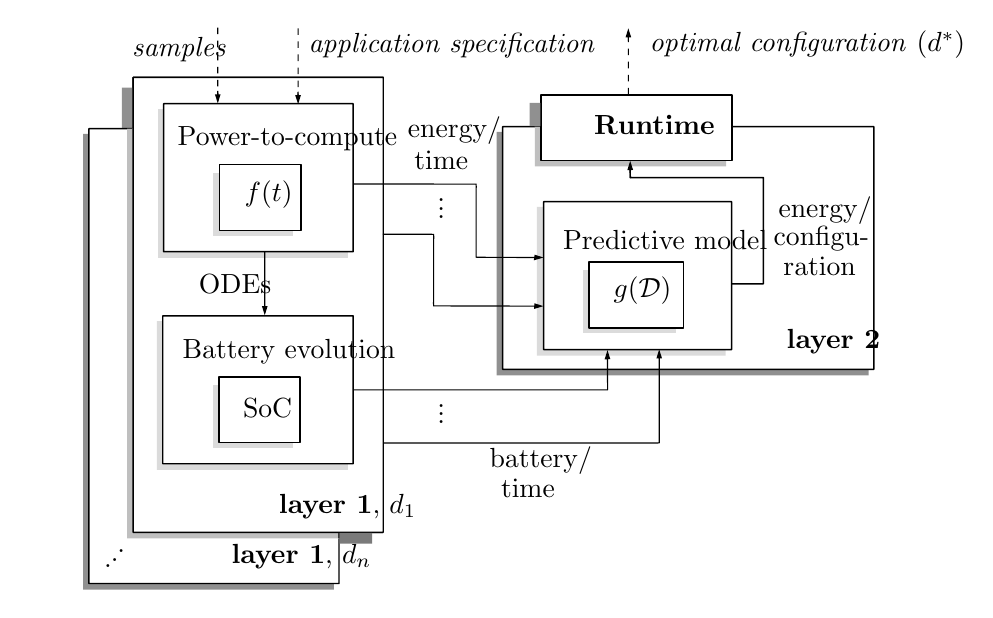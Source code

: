 \definecolor{cFFFFFF}{RGB}{255,255,255}
\definecolor{c909090}{RGB}{144,144,144}
\definecolor{cBFBFBF}{RGB}{191,191,191}
\definecolor{cDBDBDB}{RGB}{219,219,219}
\definecolor{c363636}{RGB}{54,54,54}
\definecolor{c7A7A7A}{RGB}{122,122,122}
\begin{tikzpicture}[y=0.59pt, x=0.59pt, yscale=-1.0, xscale=1.0, inner sep=0pt, outer sep=0pt]
\path[draw=black,line join=round,line width=0.512pt] (30.669,30.777) --
  (183.856,30.777) -- (183.852,309.387) -- (30.665,309.387) --
  (30.669,30.777) -- cycle;
\path[draw=cFFFFFF,fill=cFFFFFF,line join=round,line width=0.160pt]
  (30.764,30.804) -- (183.951,30.804) -- (183.952,309.388) --
  (30.765,309.388) -- (30.764,30.804) -- cycle;
  \path[fill=c909090,line join=round,line width=0.160pt] (0.0,65.359) --
    (153.576,65.36) -- (153.579,344.527) -- (0.003,344.527) --
    (0.0,65.359) -- cycle;
  \path[draw=cFFFFFF,fill=cFFFFFF,line join=round,line width=0.160pt]
    (3.695,62.173) -- (156.882,62.173) -- (156.883,340.757) --
    (3.696,340.757) -- (3.695,62.173) -- cycle;
\path[fill=c909090,line join=round] (23.782,36.985) -- (27.055,36.985) --
  (27.055,36.981) -- (30.389,36.981) -- (30.389,62.085) --
  (27.115,62.085) -- (27.115,62.089) -- (23.782,62.089) --
  (23.782,36.985) -- cycle;
\path[draw=black,line join=round,line width=0.512pt] (3.6,62.145) --
  (156.787,62.145) -- (156.783,340.756) -- (3.596,340.756) --
  (3.6,62.145) -- cycle;
\path[cm={{1.0,0.0,0.0,1.0,(91.0,332.0)}}] (0.0,0.0) node[above right] ()
  {\textbf{layer 1}, $d_n$};
  \path[fill=c909090,line join=round,line width=0.160pt] (253.346,64.17) --
    (481.165,64.175) -- (481.168,213.34) -- (253.348,213.335) --
    (253.346,64.17) -- cycle;
  \path[draw=cFFFFFF,fill=cFFFFFF,line join=round,line width=0.160pt]
    (257.041,60.984) -- (484.47,60.987) -- (484.471,209.571) --
    (257.042,209.568) -- (257.041,60.984) -- cycle;
\path[draw=black,line join=round,line width=0.512pt] (256.946,60.956) --
  (484.375,60.959) -- (484.371,209.57) -- (256.942,209.568) --
  (256.946,60.956) -- cycle;
\path[cm={{1.0,0.0,0.0,1.0,(431.0,200.0)}}] (0.0,0.0) node[above right] ()
  {\textbf{layer 2}};
  \path[fill=cBFBFBF,line join=round,line width=0.160pt] (27.069,62.191) --
    (156.834,62.192) -- (156.837,313.159) -- (27.072,313.158) --
    (27.069,62.191) -- cycle;
  \path[draw=cFFFFFF,fill=cFFFFFF,line join=round,line width=0.160pt]
    (30.764,30.804) -- (183.951,30.804) -- (183.952,309.388) --
    (30.765,309.388) -- (30.764,30.804) -- cycle;
\path[draw=black,fill=cFFFFFF,line join=round,line width=0.512pt]
  (30.669,30.777) -- (183.856,30.777) -- (183.852,309.387) --
  (30.665,309.387) -- (30.669,30.777) -- cycle;
  \path[fill=cDBDBDB,line join=round,line width=0.160pt,rounded corners=0.0cm]
    (45.74,50.097) rectangle (162.263,141.255);
  \path[draw=cFFFFFF,fill=cFFFFFF,line join=round,line width=0.160pt,rounded
    corners=0.0cm] (49.436,46.912) rectangle (165.57,137.488);
\path[cm={{1.0,0.0,0.0,1.0,(120.0,301.0)}}] (0.0,0.0) node[above right] ()
  {\textbf{layer 1}, $d_1$};
\path[cm={{1.0,0.0,0.0,1.0,(58.0,76.0)}}] (0.0,0.0) node[above right] ()
  {Power-to-compute};
\path[fill=cFFFFFF,line join=round,line width=0.160pt] (97.804,267.188) ..
  controls (99.335,267.188) and (100.577,268.429) .. (100.577,269.961) ..
  controls (100.577,271.492) and (99.335,272.734) .. (97.804,272.734) ..
  controls (96.272,272.734) and (95.031,271.492) .. (95.031,269.961) ..
  controls (95.031,268.429) and (96.272,267.188) .. (97.804,267.188) --
  cycle;
\path[draw=black,line join=round,line width=0.512pt] (49.337,46.884) --
  (165.471,46.884) -- (165.469,137.488) -- (49.336,137.488) --
  (49.337,46.884) -- cycle;
\path[fill=cDBDBDB,line join=round,line width=0.160pt,rounded corners=0.0cm]
  (79.88,89.035) rectangle (128.865,128.05);
\path[draw=black,fill=cFFFFFF,line join=round,line width=0.512pt,rounded
  corners=0.0cm] (83.656,84.25) rectangle (133.443,124.573);
\path[cm={{1.0,0.0,0.0,1.0,(99.0,111.0)}}] (0.0,0.0) node[above right] ()
  {$f(t)$};
  \path[fill=cDBDBDB,line join=round,line width=0.160pt] (278.037,110.081) --
    (393.591,110.082) -- (393.591,201.239) -- (278.037,201.239) --
    (278.037,110.081) -- cycle;
  \path[draw=cFFFFFF,fill=cFFFFFF,line join=round,line width=0.160pt]
    (282.24,106.897) -- (397.352,106.895) -- (397.352,197.472) --
    (282.24,197.472) -- (282.24,106.897) -- cycle;
\path[cm={{1.0,0.0,0.0,1.0,(294.0,136.0)}}] (0.0,0.0) node[above right] ()
  {Predictive model};
\path[draw=black,line join=round,line width=0.512pt] (282.128,106.869) --
  (397.24,106.867) -- (397.24,197.472) -- (282.128,197.472) --
  (282.128,106.869) -- cycle;
\path[fill=cDBDBDB,line join=round,line width=0.160pt,rounded corners=0.0cm]
  (306.143,148.601) rectangle (363.142,187.616);
\path[draw=black,fill=cFFFFFF,line join=round,line width=0.512pt,rounded
  corners=0.0cm] (309.919,143.816) rectangle (367.938,184.139);
\path[cm={{1.0,0.0,0.0,1.0,(325.0,170.0)}}] (0.0,0.0) node[above right] ()
  {$g(\mathcal{D})$};
\path[fill=black,line join=round,line width=0.160pt] (276.296,141.425) ..
  controls (265.434,141.385) and (254.572,141.344) .. (243.709,141.304) ..
  controls (242.634,141.3) and (241.505,141.525) .. (240.484,141.19) ..
  controls (240.333,140.842) and (240.382,140.436) .. (240.382,140.057) ..
  controls (240.382,139.31) and (240.382,138.563) .. (240.382,137.815) ..
  controls (240.385,124.029) and (240.388,110.242) .. (240.391,96.456) ..
  controls (239.272,96.456) and (238.153,96.455) .. (237.034,96.455) ..
  controls (213.237,96.452) and (189.441,96.449) .. (165.644,96.446) --
  (165.644,95.751) .. controls (189.665,95.754) and (213.686,95.757) ..
  (237.707,95.76) .. controls (238.461,95.76) and (239.216,95.76) ..
  (239.97,95.76) .. controls (240.222,95.76) and (240.475,95.736) ..
  (240.725,95.76) .. controls (240.82,95.77) and (240.903,95.828) ..
  (240.992,95.862) .. controls (241.324,96.978) and (241.095,98.185) ..
  (241.095,99.348) .. controls (241.092,113.098) and (241.088,126.848) ..
  (241.085,140.599) .. controls (252.855,140.642) and (264.625,140.686) ..
  (276.395,140.73) -- (276.592,139.34) -- (281.977,141.098) --
  (276.099,142.815) -- (276.296,141.425) -- cycle;
  \path[fill=cDBDBDB,line join=round,line width=0.160pt] (45.227,180.001) --
    (162.25,180.002) -- (162.25,271.16) -- (45.227,271.158) --
    (45.227,180.001) -- cycle;
  \path[draw=cFFFFFF,fill=cFFFFFF,line join=round,line width=0.160pt]
    (48.922,176.816) -- (176.557,176.816) -- (176.557,267.392) --
    (48.922,267.391) -- (48.922,176.816) -- cycle;
\path[cm={{1.0,0.0,0.0,1.0,(61.0,206.0)}}] (0.0,0.0) node[above right] ()
  {Battery evolution};
\path[draw=black,line join=round,line width=0.512pt] (48.824,176.788) --
  (165.459,176.789) -- (165.457,267.393) -- (48.822,267.392) --
  (48.824,176.788) -- cycle;
\path[fill=cDBDBDB,line join=round,line width=0.160pt,rounded corners=0.0cm]
  (79.778,218.939) rectangle (128.763,257.954);
\path[draw=black,fill=cFFFFFF,line join=round,line width=0.512pt,rounded
  corners=0.0cm] (83.194,214.153) rectangle (132.981,254.476);
\path[cm={{1.0,0.0,0.0,1.0,(98.0,239.0)}}] (0.0,0.0) node[above right] ()
  {SoC};
\path[fill=black,line join=round,line width=0.160pt] (110.96,170.814) --
  (110.96,137.392) -- (111.656,137.392) -- (111.656,170.814) --
  (113.046,170.814) -- (111.308,176.446) -- (109.57,170.814) --
  (110.96,170.814) -- cycle;
\path[cm={{1.0,0.0,0.0,1.0,(71.0,163.0)}}] (0.0,0.0) node[above right] ()
  {ODEs};
\path[fill=cBFBFBF,line join=round,line width=0.160pt] (276.67,60.297) --
  (393.932,60.297) -- (393.931,85.312) -- (276.67,85.312) --
  (276.67,60.297) -- cycle;
\path[draw=black,fill=cFFFFFF,line join=round,line width=0.512pt,rounded
  corners=0.0cm] (280.446,41.511) rectangle (397.528,81.834);
\path[cm={{1.0,0.0,0.0,1.0,(313.0,66.0)}}] (0.0,0.0) node[above right] ()
  {\textbf{Runtime}};
\path[fill=black,line join=round,line width=0.160pt] (321.57,203.396) --
  (321.579,208.199) .. controls (321.59,211.919) and (321.601,215.64) ..
  (321.612,219.36) .. controls (321.614,220.027) and (321.616,220.694) ..
  (321.618,221.361) .. controls (321.619,221.71) and (321.678,222.092) ..
  (321.519,222.402) .. controls (321.45,222.435) and (321.389,222.497) ..
  (321.313,222.502) .. controls (320.794,222.532) and (320.274,222.504) ..
  (319.754,222.504) .. controls (319.233,222.504) and (318.713,222.504) ..
  (318.192,222.504) .. controls (267.285,222.497) and (216.378,222.49) ..
  (165.471,222.483) -- (165.471,221.788) .. controls (216.151,221.795) and
  (266.831,221.802) .. (317.51,221.809) .. controls (318.648,221.809) and
  (319.786,221.809) .. (320.924,221.809) .. controls (320.911,217.273) and
  (320.897,212.737) .. (320.884,208.201) -- (320.874,203.397) --
  (319.484,203.4) -- (321.211,197.834) -- (322.96,203.393) --
  (321.57,203.396) -- cycle;
\path[cm={{1.0,0.0,0.0,1.0,(199.0,72.0)}}] (0.0,0.0) node[above right] ()
  {energy/};
\path[cm={{1.0,0.0,0.0,1.0,(426.0,121.0)}}] (0.0,0.0) node[above right] ()
  {energy/};
\path[draw=c363636,line join=round,line width=0.512pt] (276.665,60.961) --
  (280.107,60.961);
\path[draw=black,line join=round,even odd rule,line width=0.512pt]
  (397.271,157.192) -- (416.675,157.192) -- (416.729,92.126) --
  (335.201,92.188) -- (335.07,87.019);
\path[fill=black,line join=round,line width=0.160pt] (335.498,87.494) --
  (335.526,92.464) -- (334.831,92.468) -- (334.803,87.498) --
  (333.412,87.506) -- (335.118,81.864) -- (336.888,87.486) --
  (335.498,87.494) -- cycle;
\path[cm={{1.0,0.0,0.0,1.0,(30.0,21.0)}}] (0.0,0.0) node[above right] ()
  {\textit{samples}};
\path[fill=black,line join=round,line width=0.160pt] (82.16,41.127) --
  (82.144,39.054) -- (82.839,39.049) -- (82.856,41.122) --
  (84.246,41.11) -- (82.552,46.653) -- (80.77,41.139) --
  (82.16,41.127) -- cycle;
\path[fill=black,line join=round,line width=0.160pt] (131.356,41.641) --
  (131.339,39.568) -- (132.034,39.562) -- (132.051,41.635) --
  (133.442,41.623) -- (131.748,47.166) -- (129.965,41.652) --
  (131.356,41.641) -- cycle;
\path[cm={{1.0,0.0,0.0,1.0,(138.0,19.0)}}] (0.0,0.0) node[above right] ()
  {\textit{application specification}};
\path[fill=black,line join=round] (82.831,8.32) -- (82.832,12.32) --
  (82.192,12.32) -- (82.191,8.32) -- (82.831,8.32) --
  cycle(82.833,16.32) -- (82.834,20.32) -- (82.194,20.32) --
  (82.193,16.32) -- (82.833,16.32) -- cycle(82.835,24.32) --
  (82.836,28.32) -- (82.196,28.32) -- (82.195,24.32) --
  (82.835,24.32) -- cycle(82.837,32.32) -- (82.838,36.32) --
  (82.198,36.32) -- (82.197,32.32) -- (82.837,32.32) --
  cycle(82.839,40.32) -- (82.84,44.32) -- (82.2,44.32) --
  (82.198,40.32) -- (82.839,40.32) -- cycle(82.829,0.32) --
  (82.83,4.32) -- (82.19,4.32) -- (82.189,0.32) -- (82.829,0.32)
  -- cycle;
\path[fill=black,line join=round] (132.014,8.748) -- (132.015,12.748) --
  (131.375,12.748) -- (131.374,8.748) -- (132.014,8.748) --
  cycle(132.016,16.747) -- (132.017,20.747) -- (131.377,20.748) --
  (131.376,16.748) -- (132.016,16.747) -- cycle(132.018,24.747) --
  (132.019,28.747) -- (131.379,28.748) -- (131.378,24.748) --
  (132.018,24.747) -- cycle(132.02,32.748) -- (132.021,36.748) --
  (131.381,36.748) -- (131.38,32.748) -- (132.02,32.748) --
  cycle(132.022,40.748) -- (132.023,44.748) -- (131.383,44.748) --
  (131.382,40.748) -- (132.022,40.748) -- cycle(132.012,0.748) --
  (132.013,4.747) -- (131.373,4.748) -- (131.372,0.748) --
  (132.012,0.748) -- cycle;
\path[fill=black,line join=round,line width=0.160pt] (276.315,171.206) ..
  controls (256.798,171.162) and (237.28,171.117) .. (217.762,171.072) ..
  controls (216.669,171.07) and (215.56,171.156) .. (214.485,170.963) ..
  controls (214.13,169.892) and (214.382,168.711) .. (214.382,167.584) ..
  controls (214.386,154.132) and (214.388,140.68) .. (214.392,127.228) ..
  controls (204.142,127.225) and (193.893,127.222) .. (183.644,127.219) --
  (183.644,126.524) .. controls (193.059,126.527) and (202.474,126.53) ..
  (211.889,126.532) .. controls (212.53,126.533) and (213.172,126.533) ..
  (213.813,126.533) .. controls (214.208,126.533) and (214.635,126.47) ..
  (214.993,126.635) .. controls (215.325,127.722) and (215.095,128.905) ..
  (215.095,130.04) .. controls (215.092,143.484) and (215.089,156.927) ..
  (215.086,170.371) .. controls (216.201,170.373) and (217.316,170.376) ..
  (218.431,170.379) .. controls (237.746,170.423) and (257.061,170.467) ..
  (276.376,170.511) -- (276.497,169.121) -- (281.977,170.872) --
  (276.194,172.596) -- (276.315,171.206) -- cycle;
\path[fill=black,line join=round,line width=0.160pt] (353.235,202.925) --
  (353.246,208.728) .. controls (353.259,222.928) and (353.272,237.128) ..
  (353.285,251.328) .. controls (353.286,252.53) and (353.511,253.775) ..
  (353.186,254.931) .. controls (352.641,254.965) and (352.098,255.016) ..
  (351.552,255.033) .. controls (350.989,255.05) and (350.425,255.033) ..
  (349.861,255.032) .. controls (294.62,255.025) and (239.379,255.019) ..
  (184.138,255.012) -- (184.138,254.316) .. controls (239.152,254.323) and
  (294.165,254.33) .. (349.179,254.337) .. controls (349.74,254.337) and
  (350.302,254.337) .. (350.864,254.337) .. controls (351.44,254.337) and
  (352.016,254.337) .. (352.592,254.338) .. controls (352.579,239.135) and
  (352.564,223.932) .. (352.551,208.729) -- (352.54,202.926) --
  (351.15,202.928) -- (352.878,197.363) -- (354.626,202.922) --
  (353.235,202.925) -- cycle;
\path[fill=black,line join=round,line width=0.160pt] (334.364,6.287) --
  (334.38,8.36) -- (333.685,8.366) -- (333.668,6.293) --
  (332.278,6.304) -- (333.972,0.762) -- (335.754,6.276) --
  (334.364,6.287) -- cycle;
\path[fill=black,line join=round] (333.705,33.18) -- (333.704,29.18) --
  (334.344,29.18) -- (334.345,33.18) -- (333.705,33.18) --
  cycle(333.703,25.18) -- (333.702,21.18) -- (334.342,21.18) --
  (334.343,25.18) -- (333.703,25.18) -- cycle(333.701,17.18) --
  (333.7,13.18) -- (334.34,13.18) -- (334.341,17.18) --
  (333.701,17.18) -- cycle(333.699,9.18) -- (333.697,5.18) --
  (334.337,5.18) -- (334.339,9.18) -- (333.699,9.18) --
  cycle(333.708,41.18) -- (333.707,37.18) -- (334.347,37.18) --
  (334.348,41.18) -- (333.708,41.18) -- cycle;
\path[cm={{1.0,0.0,0.0,1.0,(347.0,19.0)}}] (0.0,0.0) node[above right] ()
  {\textit{optimal configuration} ($d^*$)};
\path[cm={{1.0,0.0,0.0,1.0,(249.0,274.0)}}] (0.0,0.0) node[above right] ()
  {battery/};
\path[cm={{1.0,0.0,0.0,1.0,(256.0,288.0)}}] (0.0,0.0) node[above right] ()
  {time};
\path[cm={{1.0,0.0,0.0,1.0,(203.0,87.0)}}] (0.0,0.0) node[above right] ()
  {time};
\path[cm={{1.0,0.0,0.0,1.0,(423.0,137.0)}}] (0.0,0.0) node[above right] ()
  {configu-};
\path[cm={{1.0,0.0,0.0,1.0,(429.0,152.0)}}] (0.0,0.0) node[above right] ()
  {ration};
\path[cm={{1.0,0.0,0.0,1.0,(217.0,107.0)}}] (0.0,0.0) node[above right] ()
  {.};
\path[cm={{1.0,0.0,0.0,1.0,(217.0,112.0)}}] (0.0,0.0) node[above right] ()
  {.};
\path[cm={{1.0,0.0,0.0,1.0,(217.0,117.0)}}] (0.0,0.0) node[above right] ()
  {.};
\path[cm={{1.0,0.0,0.0,1.0,(217.0,233.0)}}] (0.0,0.0) node[above right] ()
  {.};
\path[cm={{1.0,0.0,0.0,1.0,(217.0,238.0)}}] (0.0,0.0) node[above right] ()
  {.};
\path[cm={{1.0,0.0,0.0,1.0,(217.0,243.0)}}] (0.0,0.0) node[above right] ()
  {.};
\path[cm={{1.0,0.0,0.0,1.0,(21.0,322.0)}}] (0.0,0.0) node[above right] ()
  {.};
\path[cm={{1.0,0.0,0.0,1.0,(17.0,327.0)}}] (0.0,0.0) node[above right] ()
  {.};
\path[cm={{1.0,0.0,0.0,1.0,(13.0,331.0)}}] (0.0,0.0) node[above right] ()
  {.};
\path[draw=c363636,line join=round,line width=0.512pt] (27.03,62.14) --
  (30.352,62.14);
\path[draw=c363636,line join=round,line width=0.512pt] (156.778,309.71) --
  (156.778,313.151);
\path[fill=c7A7A7A,line join=round] (177.124,309.715) -- (177.124,312.989)
  -- (177.127,312.989) -- (177.127,316.322) -- (157.107,316.322) --
  (157.107,313.049) -- (157.104,313.049) -- (157.104,309.715) --
  (177.124,309.715) -- cycle;
\path[fill=c909090,line join=round] (273.517,46.368) -- (276.791,46.368) --
  (276.791,46.367) -- (280.124,46.367) -- (280.124,60.616) --
  (276.851,60.616) -- (276.851,60.618) -- (273.517,60.618) --
  (273.517,46.368) -- cycle;
\end{tikzpicture}
